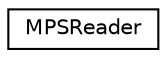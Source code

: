 digraph "Graphical Class Hierarchy"
{
 // LATEX_PDF_SIZE
  edge [fontname="Helvetica",fontsize="10",labelfontname="Helvetica",labelfontsize="10"];
  node [fontname="Helvetica",fontsize="10",shape=record];
  rankdir="LR";
  Node0 [label="MPSReader",height=0.2,width=0.4,color="black", fillcolor="white", style="filled",URL="$classoperations__research_1_1glop_1_1_m_p_s_reader.html",tooltip=" "];
}
